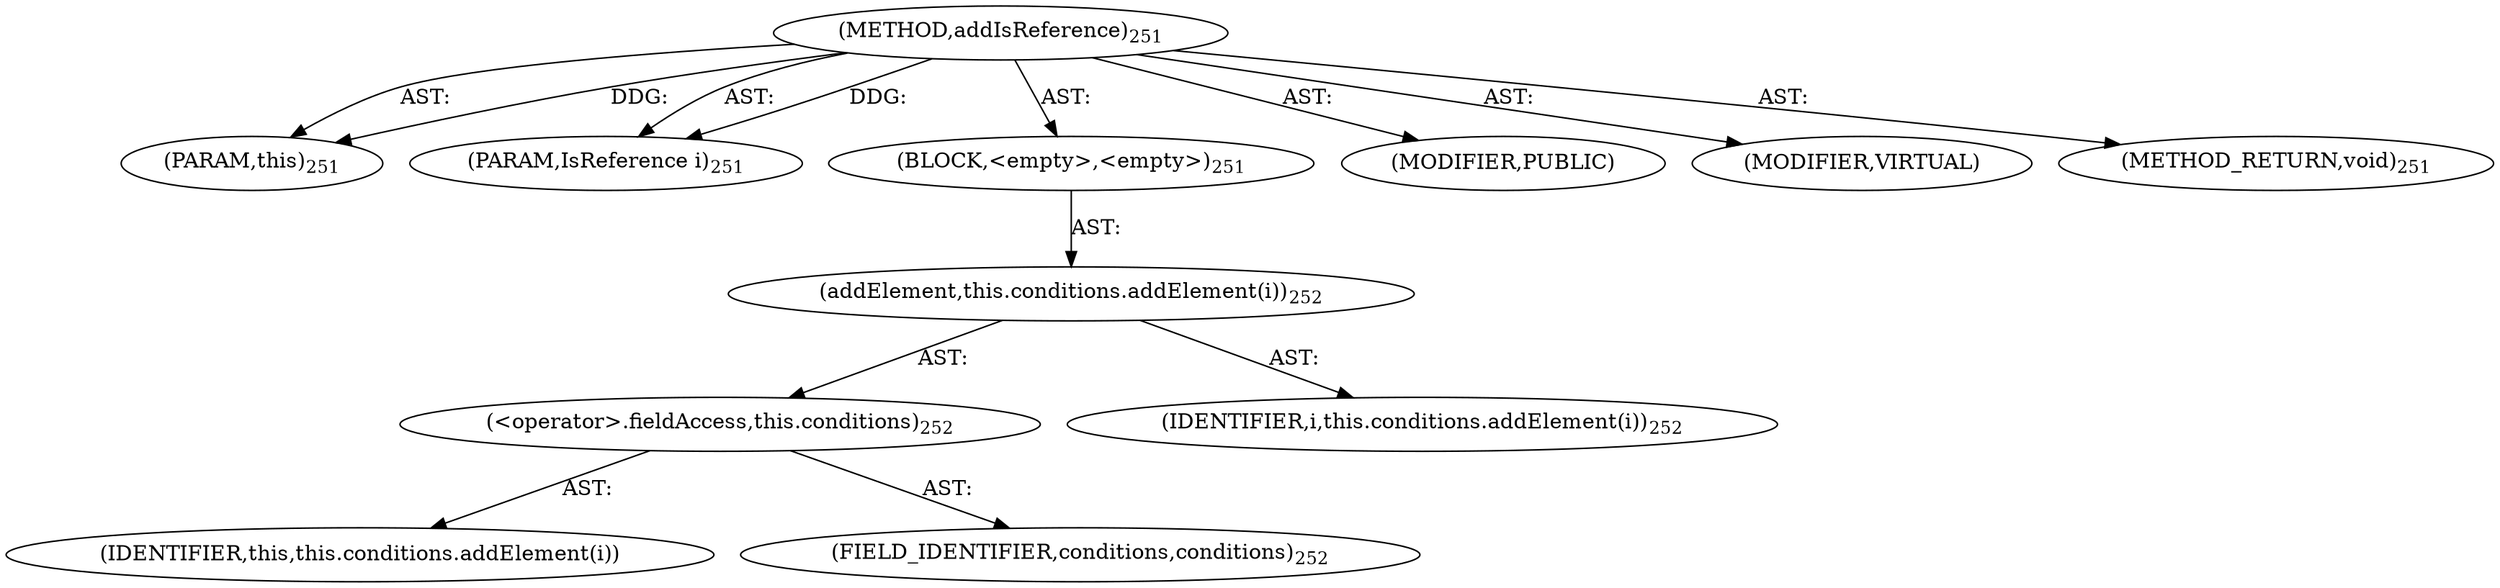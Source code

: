 digraph "addIsReference" {  
"111669149713" [label = <(METHOD,addIsReference)<SUB>251</SUB>> ]
"115964117024" [label = <(PARAM,this)<SUB>251</SUB>> ]
"115964117025" [label = <(PARAM,IsReference i)<SUB>251</SUB>> ]
"25769803793" [label = <(BLOCK,&lt;empty&gt;,&lt;empty&gt;)<SUB>251</SUB>> ]
"30064771106" [label = <(addElement,this.conditions.addElement(i))<SUB>252</SUB>> ]
"30064771107" [label = <(&lt;operator&gt;.fieldAccess,this.conditions)<SUB>252</SUB>> ]
"68719476768" [label = <(IDENTIFIER,this,this.conditions.addElement(i))> ]
"55834574865" [label = <(FIELD_IDENTIFIER,conditions,conditions)<SUB>252</SUB>> ]
"68719476769" [label = <(IDENTIFIER,i,this.conditions.addElement(i))<SUB>252</SUB>> ]
"133143986211" [label = <(MODIFIER,PUBLIC)> ]
"133143986212" [label = <(MODIFIER,VIRTUAL)> ]
"128849018897" [label = <(METHOD_RETURN,void)<SUB>251</SUB>> ]
  "111669149713" -> "115964117024"  [ label = "AST: "] 
  "111669149713" -> "115964117025"  [ label = "AST: "] 
  "111669149713" -> "25769803793"  [ label = "AST: "] 
  "111669149713" -> "133143986211"  [ label = "AST: "] 
  "111669149713" -> "133143986212"  [ label = "AST: "] 
  "111669149713" -> "128849018897"  [ label = "AST: "] 
  "25769803793" -> "30064771106"  [ label = "AST: "] 
  "30064771106" -> "30064771107"  [ label = "AST: "] 
  "30064771106" -> "68719476769"  [ label = "AST: "] 
  "30064771107" -> "68719476768"  [ label = "AST: "] 
  "30064771107" -> "55834574865"  [ label = "AST: "] 
  "111669149713" -> "115964117024"  [ label = "DDG: "] 
  "111669149713" -> "115964117025"  [ label = "DDG: "] 
}
